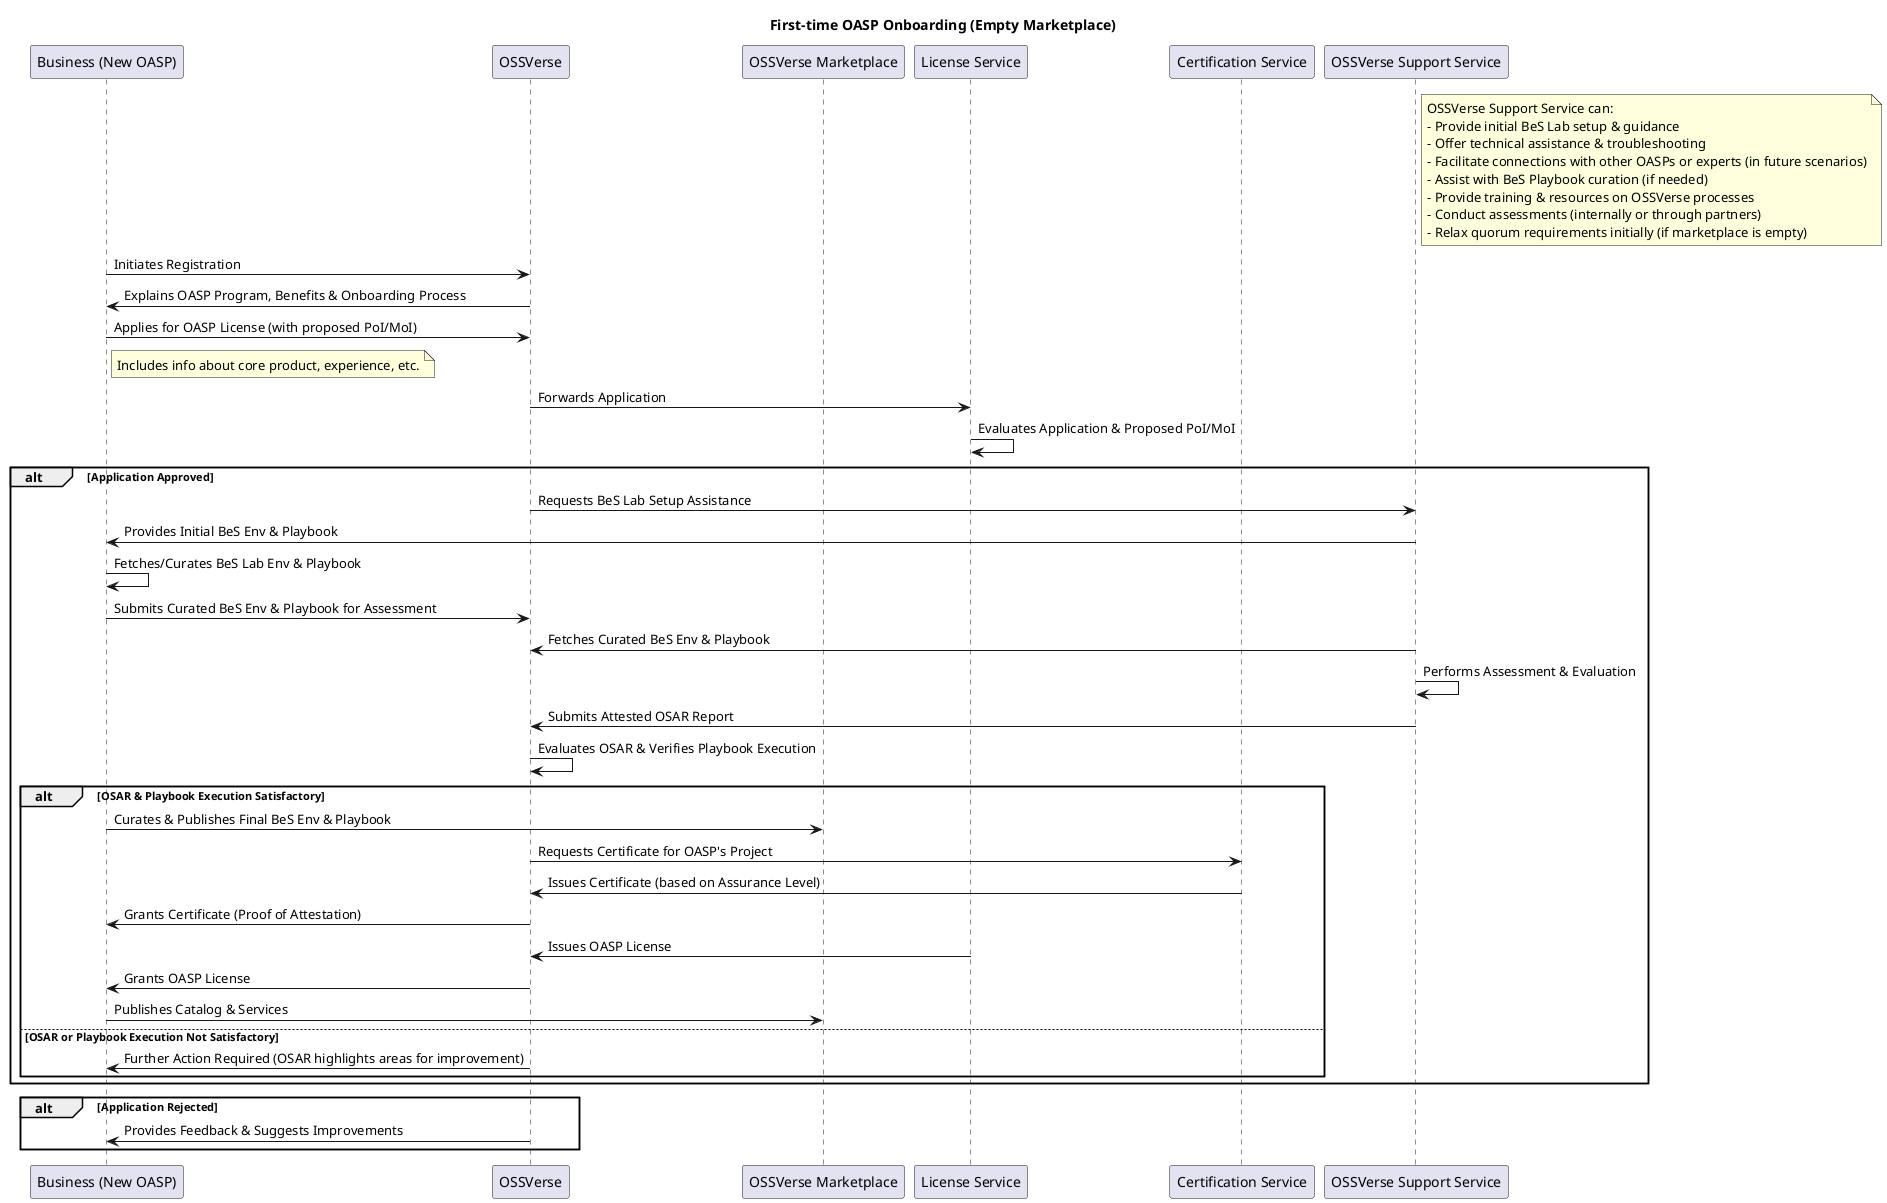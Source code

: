 @startuml
title First-time OASP Onboarding (Empty Marketplace)

participant "Business (New OASP)" as OASP
participant OSSVerse
participant "OSSVerse Marketplace" as Marketplace
participant "License Service" as LicenseService
participant "Certification Service" as CertService
participant "OSSVerse Support Service" as SupportService

note right of SupportService
OSSVerse Support Service can:
- Provide initial BeS Lab setup & guidance
- Offer technical assistance & troubleshooting
- Facilitate connections with other OASPs or experts (in future scenarios)
- Assist with BeS Playbook curation (if needed)
- Provide training & resources on OSSVerse processes
- Conduct assessments (internally or through partners)
- Relax quorum requirements initially (if marketplace is empty)
end note

OASP -> OSSVerse: Initiates Registration 
OSSVerse -> OASP: Explains OASP Program, Benefits & Onboarding Process
OASP -> OSSVerse: Applies for OASP License (with proposed PoI/MoI)
note right of OASP: Includes info about core product, experience, etc.
OSSVerse -> LicenseService: Forwards Application
LicenseService -> LicenseService: Evaluates Application & Proposed PoI/MoI

alt Application Approved
    OSSVerse -> SupportService: Requests BeS Lab Setup Assistance
    SupportService -> OASP: Provides Initial BeS Env & Playbook
    OASP -> OASP: Fetches/Curates BeS Lab Env & Playbook
    OASP -> OSSVerse: Submits Curated BeS Env & Playbook for Assessment
    SupportService -> OSSVerse: Fetches Curated BeS Env & Playbook
    SupportService -> SupportService: Performs Assessment & Evaluation
    SupportService -> OSSVerse: Submits Attested OSAR Report
    OSSVerse -> OSSVerse: Evaluates OSAR & Verifies Playbook Execution
    alt OSAR & Playbook Execution Satisfactory
        OASP -> Marketplace: Curates & Publishes Final BeS Env & Playbook
        OSSVerse -> CertService: Requests Certificate for OASP's Project
        CertService -> OSSVerse: Issues Certificate (based on Assurance Level)
        OSSVerse -> OASP: Grants Certificate (Proof of Attestation)
        LicenseService -> OSSVerse: Issues OASP License
        OSSVerse -> OASP: Grants OASP License 
        OASP -> Marketplace: Publishes Catalog & Services
    else OSAR or Playbook Execution Not Satisfactory
        OSSVerse -> OASP: Further Action Required (OSAR highlights areas for improvement)
    end
end

alt Application Rejected
    OSSVerse -> OASP: Provides Feedback & Suggests Improvements
end
@enduml